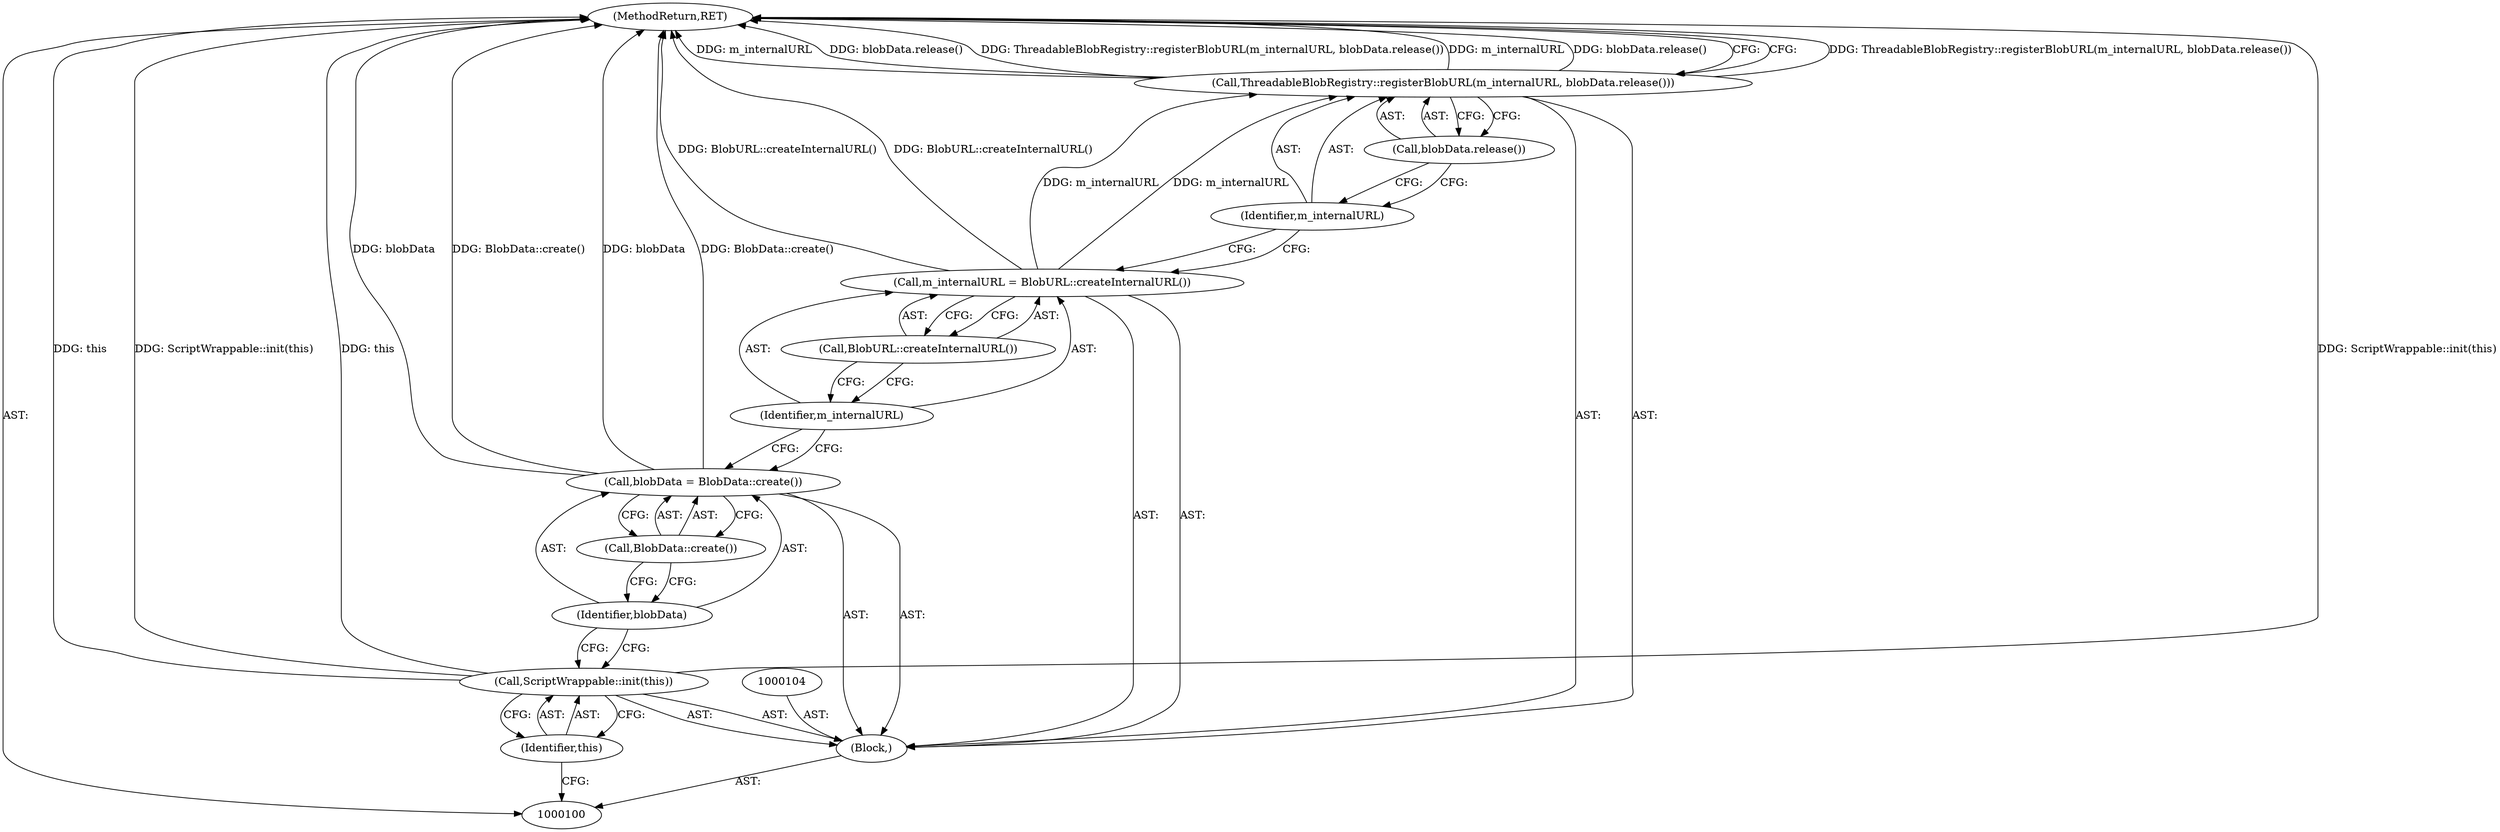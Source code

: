 digraph "1_Chrome_d0c31f0342cefc46a3b3d80359a9779d044d4c0d" {
"1000114" [label="(MethodReturn,RET)"];
"1000101" [label="(Block,)"];
"1000103" [label="(Identifier,this)"];
"1000102" [label="(Call,ScriptWrappable::init(this))"];
"1000105" [label="(Call,blobData = BlobData::create())"];
"1000106" [label="(Identifier,blobData)"];
"1000107" [label="(Call,BlobData::create())"];
"1000110" [label="(Call,BlobURL::createInternalURL())"];
"1000108" [label="(Call,m_internalURL = BlobURL::createInternalURL())"];
"1000109" [label="(Identifier,m_internalURL)"];
"1000111" [label="(Call,ThreadableBlobRegistry::registerBlobURL(m_internalURL, blobData.release()))"];
"1000112" [label="(Identifier,m_internalURL)"];
"1000113" [label="(Call,blobData.release())"];
"1000114" -> "1000100"  [label="AST: "];
"1000114" -> "1000111"  [label="CFG: "];
"1000105" -> "1000114"  [label="DDG: BlobData::create()"];
"1000105" -> "1000114"  [label="DDG: blobData"];
"1000102" -> "1000114"  [label="DDG: this"];
"1000102" -> "1000114"  [label="DDG: ScriptWrappable::init(this)"];
"1000111" -> "1000114"  [label="DDG: ThreadableBlobRegistry::registerBlobURL(m_internalURL, blobData.release())"];
"1000111" -> "1000114"  [label="DDG: m_internalURL"];
"1000111" -> "1000114"  [label="DDG: blobData.release()"];
"1000108" -> "1000114"  [label="DDG: BlobURL::createInternalURL()"];
"1000101" -> "1000100"  [label="AST: "];
"1000102" -> "1000101"  [label="AST: "];
"1000104" -> "1000101"  [label="AST: "];
"1000105" -> "1000101"  [label="AST: "];
"1000108" -> "1000101"  [label="AST: "];
"1000111" -> "1000101"  [label="AST: "];
"1000103" -> "1000102"  [label="AST: "];
"1000103" -> "1000100"  [label="CFG: "];
"1000102" -> "1000103"  [label="CFG: "];
"1000102" -> "1000101"  [label="AST: "];
"1000102" -> "1000103"  [label="CFG: "];
"1000103" -> "1000102"  [label="AST: "];
"1000106" -> "1000102"  [label="CFG: "];
"1000102" -> "1000114"  [label="DDG: this"];
"1000102" -> "1000114"  [label="DDG: ScriptWrappable::init(this)"];
"1000105" -> "1000101"  [label="AST: "];
"1000105" -> "1000107"  [label="CFG: "];
"1000106" -> "1000105"  [label="AST: "];
"1000107" -> "1000105"  [label="AST: "];
"1000109" -> "1000105"  [label="CFG: "];
"1000105" -> "1000114"  [label="DDG: BlobData::create()"];
"1000105" -> "1000114"  [label="DDG: blobData"];
"1000106" -> "1000105"  [label="AST: "];
"1000106" -> "1000102"  [label="CFG: "];
"1000107" -> "1000106"  [label="CFG: "];
"1000107" -> "1000105"  [label="AST: "];
"1000107" -> "1000106"  [label="CFG: "];
"1000105" -> "1000107"  [label="CFG: "];
"1000110" -> "1000108"  [label="AST: "];
"1000110" -> "1000109"  [label="CFG: "];
"1000108" -> "1000110"  [label="CFG: "];
"1000108" -> "1000101"  [label="AST: "];
"1000108" -> "1000110"  [label="CFG: "];
"1000109" -> "1000108"  [label="AST: "];
"1000110" -> "1000108"  [label="AST: "];
"1000112" -> "1000108"  [label="CFG: "];
"1000108" -> "1000114"  [label="DDG: BlobURL::createInternalURL()"];
"1000108" -> "1000111"  [label="DDG: m_internalURL"];
"1000109" -> "1000108"  [label="AST: "];
"1000109" -> "1000105"  [label="CFG: "];
"1000110" -> "1000109"  [label="CFG: "];
"1000111" -> "1000101"  [label="AST: "];
"1000111" -> "1000113"  [label="CFG: "];
"1000112" -> "1000111"  [label="AST: "];
"1000113" -> "1000111"  [label="AST: "];
"1000114" -> "1000111"  [label="CFG: "];
"1000111" -> "1000114"  [label="DDG: ThreadableBlobRegistry::registerBlobURL(m_internalURL, blobData.release())"];
"1000111" -> "1000114"  [label="DDG: m_internalURL"];
"1000111" -> "1000114"  [label="DDG: blobData.release()"];
"1000108" -> "1000111"  [label="DDG: m_internalURL"];
"1000112" -> "1000111"  [label="AST: "];
"1000112" -> "1000108"  [label="CFG: "];
"1000113" -> "1000112"  [label="CFG: "];
"1000113" -> "1000111"  [label="AST: "];
"1000113" -> "1000112"  [label="CFG: "];
"1000111" -> "1000113"  [label="CFG: "];
}
